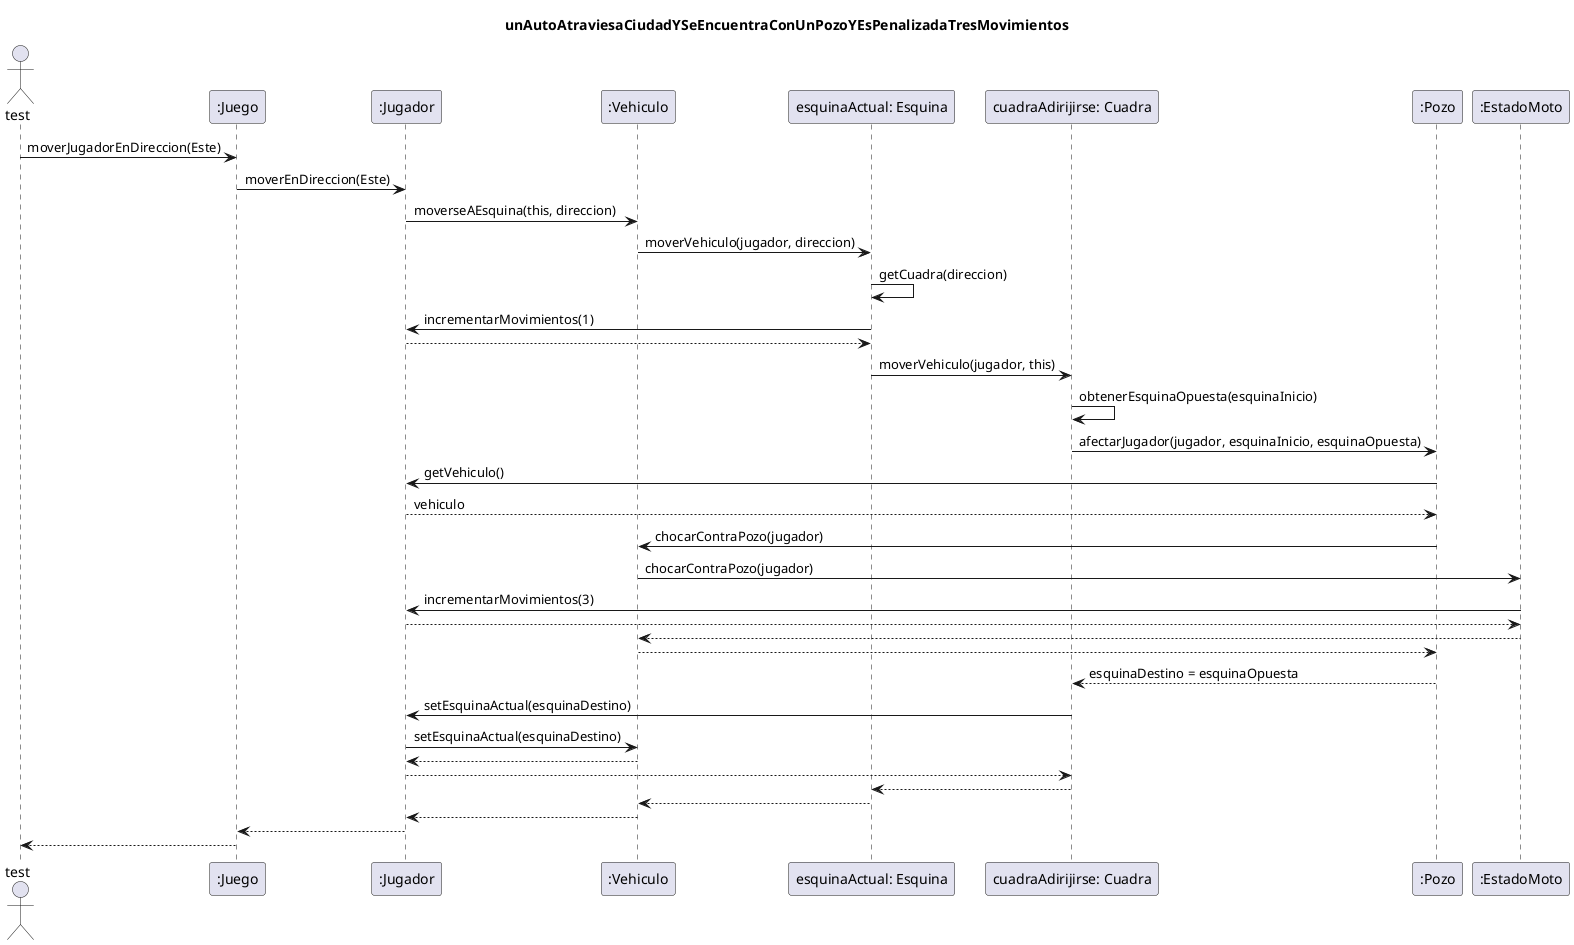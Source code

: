 @startuml
title: unAutoAtraviesaCiudadYSeEncuentraConUnPozoYEsPenalizadaTresMovimientos

Actor test
test -> ":Juego" : moverJugadorEnDireccion(Este)
":Juego" -> ":Jugador"  : moverEnDireccion(Este)
":Jugador"  -> ":Vehiculo" : moverseAEsquina(this, direccion)
":Vehiculo" -> "esquinaActual: Esquina" : moverVehiculo(jugador, direccion)
"esquinaActual: Esquina" -> "esquinaActual: Esquina" : getCuadra(direccion)
"esquinaActual: Esquina" -> ":Jugador" : incrementarMovimientos(1)
return

"esquinaActual: Esquina" -> "cuadraAdirijirse: Cuadra" : moverVehiculo(jugador, this)
"cuadraAdirijirse: Cuadra" -> "cuadraAdirijirse: Cuadra" : obtenerEsquinaOpuesta(esquinaInicio)
"cuadraAdirijirse: Cuadra" -> ":Pozo" : afectarJugador(jugador, esquinaInicio, esquinaOpuesta)

":Pozo" -> ":Jugador" : getVehiculo()
return vehiculo
":Pozo" -> ":Vehiculo" : chocarContraPozo(jugador)
":Vehiculo" -> ":EstadoMoto" : chocarContraPozo(jugador)
":EstadoMoto" -> ":Jugador" : incrementarMovimientos(3)
":Jugador" --> ":EstadoMoto"
":EstadoMoto" --> ":Vehiculo"
":Vehiculo" --> ":Pozo"

":Pozo" --> "cuadraAdirijirse: Cuadra" : esquinaDestino = esquinaOpuesta
"cuadraAdirijirse: Cuadra" -> ":Jugador" : setEsquinaActual(esquinaDestino)
":Jugador" -> ":Vehiculo" : setEsquinaActual(esquinaDestino)

return
":Jugador" --> "cuadraAdirijirse: Cuadra"
"cuadraAdirijirse: Cuadra" --> "esquinaActual: Esquina"
"esquinaActual: Esquina" --> ":Vehiculo"
":Vehiculo" --> ":Jugador"
":Jugador" --> ":Juego"
":Juego" --> test

@enduml